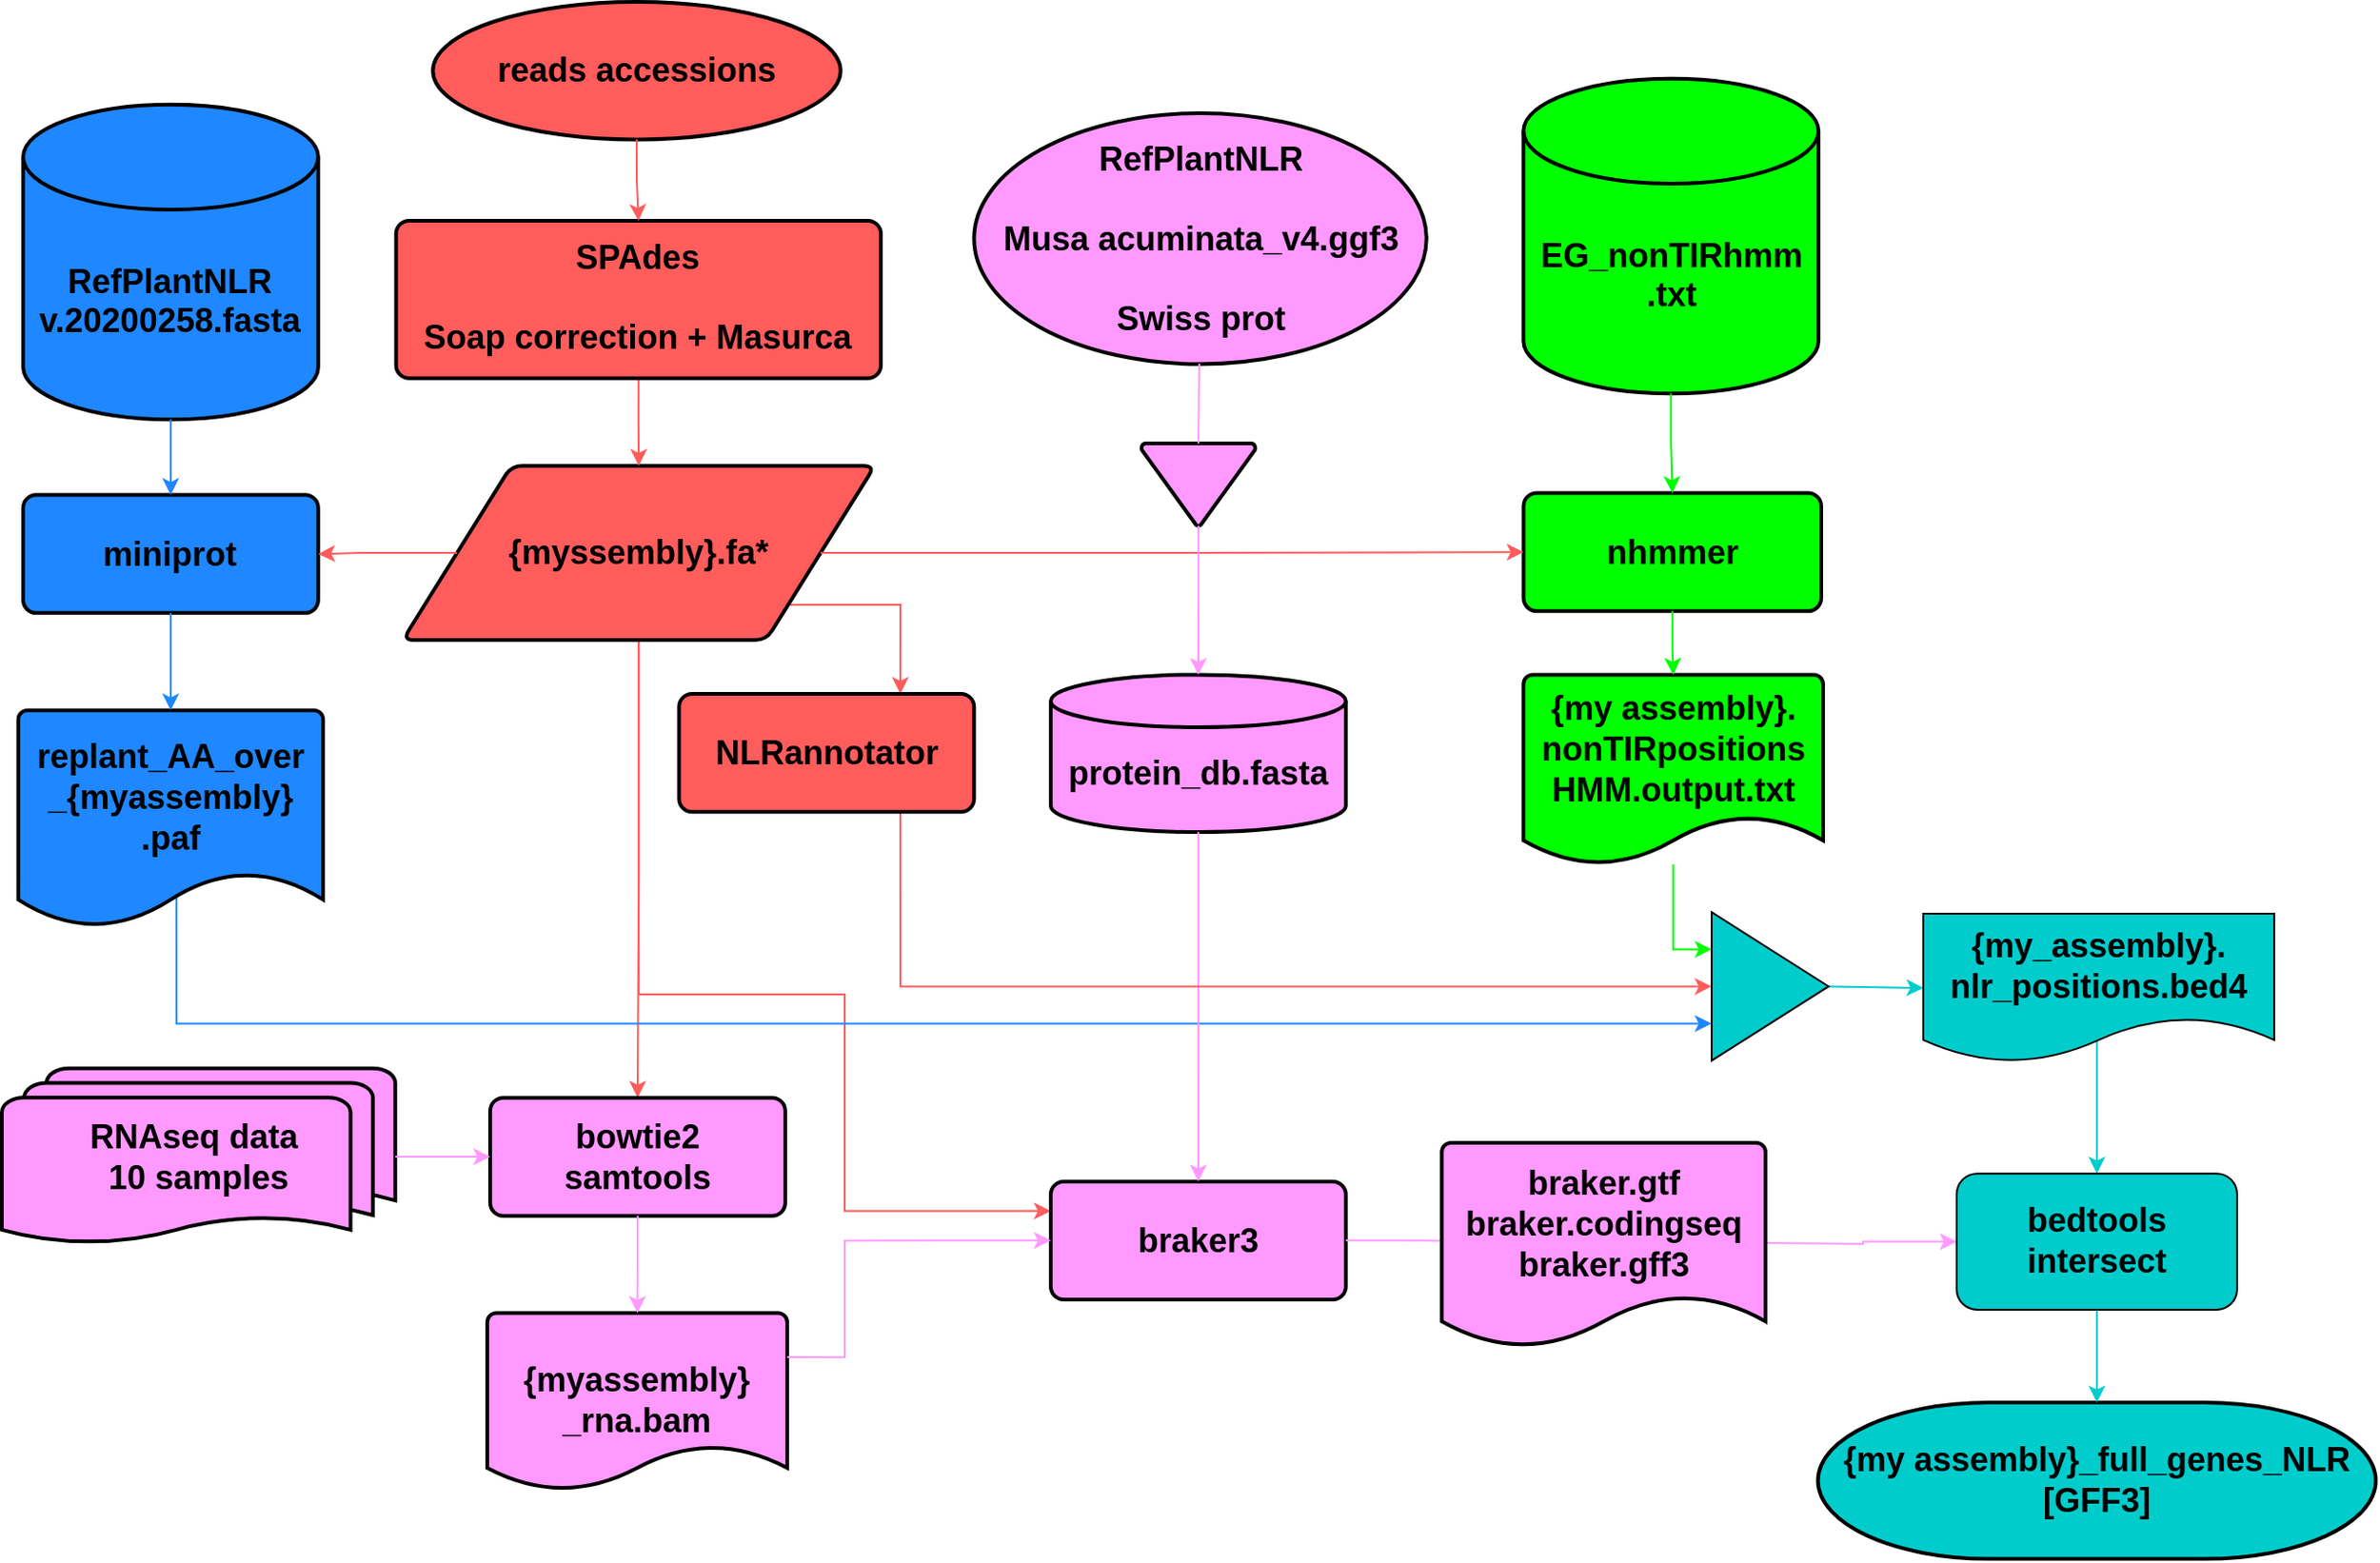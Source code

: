 <mxfile version="22.1.16" type="github" pages="3">
  <diagram id="C5RBs43oDa-KdzZeNtuy" name="Page-1">
    <mxGraphModel dx="1792" dy="987" grid="1" gridSize="10" guides="1" tooltips="1" connect="1" arrows="1" fold="1" page="1" pageScale="1" pageWidth="1600" pageHeight="900" math="0" shadow="0">
      <root>
        <mxCell id="WIyWlLk6GJQsqaUBKTNV-0" />
        <mxCell id="WIyWlLk6GJQsqaUBKTNV-1" parent="WIyWlLk6GJQsqaUBKTNV-0" />
        <mxCell id="pexJckNmtnRlqYXmihyy-0" style="edgeStyle=orthogonalEdgeStyle;rounded=0;orthogonalLoop=1;jettySize=auto;html=1;exitX=1;exitY=1;exitDx=0;exitDy=0;entryX=0.75;entryY=0;entryDx=0;entryDy=0;fillColor=#f8cecc;strokeColor=#FF5C5C;fontSize=18;" edge="1" parent="WIyWlLk6GJQsqaUBKTNV-1" source="aH96cFNIvQmzftlEokGr-0" target="6HVOZNu5PFNKldEQLi5U-0">
          <mxGeometry relative="1" as="geometry">
            <Array as="points">
              <mxPoint x="549" y="370" />
              <mxPoint x="610" y="370" />
            </Array>
          </mxGeometry>
        </mxCell>
        <mxCell id="LLJJB7jVsPxieE6pWURm-4" style="edgeStyle=orthogonalEdgeStyle;rounded=0;orthogonalLoop=1;jettySize=auto;html=1;exitX=0.5;exitY=1;exitDx=0;exitDy=0;strokeColor=#FF5C5C;fontSize=18;" edge="1" parent="WIyWlLk6GJQsqaUBKTNV-1" source="aH96cFNIvQmzftlEokGr-0" target="aH96cFNIvQmzftlEokGr-30">
          <mxGeometry relative="1" as="geometry" />
        </mxCell>
        <mxCell id="LLJJB7jVsPxieE6pWURm-5" style="edgeStyle=orthogonalEdgeStyle;rounded=0;orthogonalLoop=1;jettySize=auto;html=1;exitX=0.5;exitY=1;exitDx=0;exitDy=0;entryX=0;entryY=0.25;entryDx=0;entryDy=0;strokeColor=#FF5C5C;fontSize=18;" edge="1" parent="WIyWlLk6GJQsqaUBKTNV-1" source="aH96cFNIvQmzftlEokGr-0" target="aH96cFNIvQmzftlEokGr-46">
          <mxGeometry relative="1" as="geometry">
            <Array as="points">
              <mxPoint x="469" y="580" />
              <mxPoint x="580" y="580" />
              <mxPoint x="580" y="697" />
            </Array>
          </mxGeometry>
        </mxCell>
        <mxCell id="aH96cFNIvQmzftlEokGr-0" value="&lt;font style=&quot;font-size: 18px;&quot;&gt;&lt;b style=&quot;font-size: 18px;&quot;&gt;{myssembly}.fa*&lt;/b&gt;&lt;/font&gt;" style="shape=parallelogram;html=1;strokeWidth=2;perimeter=parallelogramPerimeter;whiteSpace=wrap;rounded=1;arcSize=12;size=0.23;strokeColor=#000000;fillColor=#FF5C5C;fontSize=18;" parent="WIyWlLk6GJQsqaUBKTNV-1" vertex="1">
          <mxGeometry x="341.95" y="295.11" width="254.28" height="93.89" as="geometry" />
        </mxCell>
        <mxCell id="LLJJB7jVsPxieE6pWURm-9" style="edgeStyle=orthogonalEdgeStyle;rounded=0;orthogonalLoop=1;jettySize=auto;html=1;entryX=0;entryY=0.25;entryDx=0;entryDy=0;strokeColor=#00FF00;fontSize=18;" edge="1" parent="WIyWlLk6GJQsqaUBKTNV-1" source="aH96cFNIvQmzftlEokGr-7" target="LLJJB7jVsPxieE6pWURm-7">
          <mxGeometry relative="1" as="geometry" />
        </mxCell>
        <mxCell id="aH96cFNIvQmzftlEokGr-7" value="&lt;font style=&quot;font-size: 18px;&quot;&gt;&lt;b style=&quot;font-size: 18px;&quot;&gt;{my assembly}.&lt;br style=&quot;font-size: 18px;&quot;&gt;nonTIRpositions&lt;br style=&quot;font-size: 18px;&quot;&gt;HMM.output.txt&lt;br style=&quot;font-size: 18px;&quot;&gt;&lt;br style=&quot;font-size: 18px;&quot;&gt;&lt;/b&gt;&lt;/font&gt;" style="strokeWidth=2;html=1;shape=mxgraph.flowchart.document2;whiteSpace=wrap;size=0.254;fillColor=#00FF00;fontSize=18;" parent="WIyWlLk6GJQsqaUBKTNV-1" vertex="1">
          <mxGeometry x="945.64" y="407.7" width="161.36" height="102.3" as="geometry" />
        </mxCell>
        <mxCell id="0Vc-DOtmJBYtcWFMjAWh-16" style="edgeStyle=orthogonalEdgeStyle;rounded=0;orthogonalLoop=1;jettySize=auto;html=1;strokeColor=#1F87FF;exitX=0.519;exitY=0.85;exitDx=0;exitDy=0;exitPerimeter=0;entryX=0;entryY=0.75;entryDx=0;entryDy=0;fontSize=18;" parent="WIyWlLk6GJQsqaUBKTNV-1" source="aH96cFNIvQmzftlEokGr-8" edge="1" target="LLJJB7jVsPxieE6pWURm-7">
          <mxGeometry relative="1" as="geometry">
            <mxPoint x="1010" y="600" as="targetPoint" />
            <mxPoint x="212.693" y="532.045" as="sourcePoint" />
            <Array as="points">
              <mxPoint x="220" y="596" />
            </Array>
          </mxGeometry>
        </mxCell>
        <mxCell id="aH96cFNIvQmzftlEokGr-8" value="&lt;font style=&quot;font-size: 18px;&quot;&gt;&lt;b style=&quot;font-size: 18px;&quot;&gt;replant_AA_over _{myassembly} .paf&lt;br style=&quot;font-size: 18px;&quot;&gt;&lt;br style=&quot;font-size: 18px;&quot;&gt;&lt;/b&gt;&lt;/font&gt;" style="strokeWidth=2;html=1;shape=mxgraph.flowchart.document2;whiteSpace=wrap;size=0.25;fillColor=#1F87FF;fontSize=18;" parent="WIyWlLk6GJQsqaUBKTNV-1" vertex="1">
          <mxGeometry x="134.838" y="426.879" width="164.219" height="116.667" as="geometry" />
        </mxCell>
        <mxCell id="aH96cFNIvQmzftlEokGr-9" value="&lt;font style=&quot;font-size: 18px;&quot;&gt;&lt;b style=&quot;font-size: 18px;&quot;&gt;&lt;br style=&quot;font-size: 18px;&quot;&gt;&lt;br style=&quot;font-size: 18px;&quot;&gt;RefPlantNLR&lt;br style=&quot;font-size: 18px;&quot;&gt;v.20200258.fasta&lt;/b&gt;&lt;/font&gt;" style="strokeWidth=2;html=1;shape=mxgraph.flowchart.database;whiteSpace=wrap;fillColor=#1F87FF;fontSize=18;" parent="WIyWlLk6GJQsqaUBKTNV-1" vertex="1">
          <mxGeometry x="137.487" y="100.394" width="158.922" height="169.697" as="geometry" />
        </mxCell>
        <mxCell id="aH96cFNIvQmzftlEokGr-12" value="&lt;font style=&quot;font-size: 18px;&quot;&gt;&lt;b style=&quot;font-size: 18px;&quot;&gt;&lt;br style=&quot;font-size: 18px;&quot;&gt;protein_db.fasta&lt;/b&gt;&lt;/font&gt;" style="strokeWidth=2;html=1;shape=mxgraph.flowchart.database;whiteSpace=wrap;fillColor=#FF99FF;fontSize=18;" parent="WIyWlLk6GJQsqaUBKTNV-1" vertex="1">
          <mxGeometry x="691.007" y="407.697" width="158.922" height="84.848" as="geometry" />
        </mxCell>
        <mxCell id="aH96cFNIvQmzftlEokGr-13" value="&lt;font style=&quot;font-size: 18px;&quot;&gt;&lt;b style=&quot;font-size: 18px;&quot;&gt;&lt;br style=&quot;font-size: 18px;&quot;&gt;&lt;br style=&quot;font-size: 18px;&quot;&gt;EG_nonTIRhmm .txt&lt;/b&gt;&lt;/font&gt;" style="strokeWidth=2;html=1;shape=mxgraph.flowchart.database;whiteSpace=wrap;fillColor=#00FF00;fontSize=18;" parent="WIyWlLk6GJQsqaUBKTNV-1" vertex="1">
          <mxGeometry x="945.639" y="86.394" width="158.922" height="169.697" as="geometry" />
        </mxCell>
        <mxCell id="aH96cFNIvQmzftlEokGr-15" value="&lt;font style=&quot;font-size: 18px;&quot;&gt;&lt;b style=&quot;font-size: 18px;&quot;&gt;miniprot&lt;/b&gt;&lt;/font&gt;" style="rounded=1;whiteSpace=wrap;html=1;absoluteArcSize=1;arcSize=14;strokeWidth=2;fillColor=#1F87FF;fontSize=18;" parent="WIyWlLk6GJQsqaUBKTNV-1" vertex="1">
          <mxGeometry x="137.487" y="310.779" width="158.922" height="63.636" as="geometry" />
        </mxCell>
        <mxCell id="aH96cFNIvQmzftlEokGr-22" style="edgeStyle=orthogonalEdgeStyle;rounded=0;orthogonalLoop=1;jettySize=auto;html=1;entryX=1;entryY=0.5;entryDx=0;entryDy=0;strokeColor=#FF5C5C;fontSize=18;" parent="WIyWlLk6GJQsqaUBKTNV-1" source="aH96cFNIvQmzftlEokGr-0" target="aH96cFNIvQmzftlEokGr-15" edge="1">
          <mxGeometry relative="1" as="geometry">
            <mxPoint x="258.193" y="342.597" as="targetPoint" />
          </mxGeometry>
        </mxCell>
        <mxCell id="aH96cFNIvQmzftlEokGr-24" style="edgeStyle=orthogonalEdgeStyle;rounded=0;orthogonalLoop=1;jettySize=auto;html=1;exitX=0.5;exitY=1;exitDx=0;exitDy=0;exitPerimeter=0;entryX=0.5;entryY=0;entryDx=0;entryDy=0;fillColor=#1F87FF;strokeColor=#1F87FF;fontSize=18;" parent="WIyWlLk6GJQsqaUBKTNV-1" source="aH96cFNIvQmzftlEokGr-9" target="aH96cFNIvQmzftlEokGr-15" edge="1">
          <mxGeometry relative="1" as="geometry" />
        </mxCell>
        <mxCell id="aH96cFNIvQmzftlEokGr-16" value="&lt;font style=&quot;font-size: 18px;&quot;&gt;&lt;b style=&quot;font-size: 18px;&quot;&gt;nhmmer&lt;/b&gt;&lt;/font&gt;" style="rounded=1;whiteSpace=wrap;html=1;absoluteArcSize=1;arcSize=14;strokeWidth=2;fillColor=#00FF00;fontSize=18;" parent="WIyWlLk6GJQsqaUBKTNV-1" vertex="1">
          <mxGeometry x="945.7" y="309.78" width="160.3" height="63.64" as="geometry" />
        </mxCell>
        <mxCell id="aH96cFNIvQmzftlEokGr-23" style="edgeStyle=orthogonalEdgeStyle;rounded=0;orthogonalLoop=1;jettySize=auto;html=1;entryX=0;entryY=0.5;entryDx=0;entryDy=0;strokeColor=#FF5C5C;fontSize=18;" parent="WIyWlLk6GJQsqaUBKTNV-1" source="aH96cFNIvQmzftlEokGr-0" target="aH96cFNIvQmzftlEokGr-16" edge="1">
          <mxGeometry relative="1" as="geometry" />
        </mxCell>
        <mxCell id="aH96cFNIvQmzftlEokGr-25" style="edgeStyle=orthogonalEdgeStyle;rounded=0;orthogonalLoop=1;jettySize=auto;html=1;exitX=0.5;exitY=1;exitDx=0;exitDy=0;exitPerimeter=0;entryX=0.5;entryY=0;entryDx=0;entryDy=0;fillColor=#00FF00;strokeColor=#00FF00;fontSize=18;" parent="WIyWlLk6GJQsqaUBKTNV-1" source="aH96cFNIvQmzftlEokGr-13" target="aH96cFNIvQmzftlEokGr-16" edge="1">
          <mxGeometry relative="1" as="geometry">
            <Array as="points">
              <mxPoint x="1025" y="283" />
            </Array>
          </mxGeometry>
        </mxCell>
        <mxCell id="aH96cFNIvQmzftlEokGr-20" value="&lt;font style=&quot;font-size: 18px;&quot;&gt;&lt;b style=&quot;font-size: 18px;&quot;&gt;RNAseq data&amp;nbsp;&lt;br style=&quot;font-size: 18px;&quot;&gt;10 samples&lt;/b&gt;&lt;br style=&quot;font-size: 18px;&quot;&gt;&lt;/font&gt;" style="strokeWidth=2;html=1;shape=mxgraph.flowchart.multi-document;whiteSpace=wrap;fillColor=#FF99FF;fontSize=18;" parent="WIyWlLk6GJQsqaUBKTNV-1" vertex="1">
          <mxGeometry x="126" y="619.818" width="211.896" height="95.455" as="geometry" />
        </mxCell>
        <mxCell id="aH96cFNIvQmzftlEokGr-26" style="edgeStyle=orthogonalEdgeStyle;rounded=0;orthogonalLoop=1;jettySize=auto;html=1;exitX=0.5;exitY=1;exitDx=0;exitDy=0;entryX=0.5;entryY=0;entryDx=0;entryDy=0;entryPerimeter=0;fillColor=#1F87FF;strokeColor=#1F87FF;fontSize=18;" parent="WIyWlLk6GJQsqaUBKTNV-1" source="aH96cFNIvQmzftlEokGr-15" target="aH96cFNIvQmzftlEokGr-8" edge="1">
          <mxGeometry relative="1" as="geometry" />
        </mxCell>
        <mxCell id="aH96cFNIvQmzftlEokGr-27" style="edgeStyle=orthogonalEdgeStyle;rounded=0;orthogonalLoop=1;jettySize=auto;html=1;entryX=0.5;entryY=0;entryDx=0;entryDy=0;entryPerimeter=0;fillColor=#00FF00;strokeColor=#00FF00;fontSize=18;" parent="WIyWlLk6GJQsqaUBKTNV-1" source="aH96cFNIvQmzftlEokGr-16" target="aH96cFNIvQmzftlEokGr-7" edge="1">
          <mxGeometry relative="1" as="geometry" />
        </mxCell>
        <mxCell id="aH96cFNIvQmzftlEokGr-30" value="&lt;font style=&quot;font-size: 18px;&quot;&gt;&lt;b style=&quot;font-size: 18px;&quot;&gt;bowtie2&lt;br style=&quot;font-size: 18px;&quot;&gt;samtools&lt;/b&gt;&lt;br style=&quot;font-size: 18px;&quot;&gt;&lt;/font&gt;" style="rounded=1;whiteSpace=wrap;html=1;absoluteArcSize=1;arcSize=14;strokeWidth=2;fillColor=#FF99FF;fontSize=18;" parent="WIyWlLk6GJQsqaUBKTNV-1" vertex="1">
          <mxGeometry x="389.039" y="635.727" width="158.922" height="63.636" as="geometry" />
        </mxCell>
        <mxCell id="aH96cFNIvQmzftlEokGr-32" style="edgeStyle=orthogonalEdgeStyle;rounded=0;orthogonalLoop=1;jettySize=auto;html=1;entryX=0;entryY=0.5;entryDx=0;entryDy=0;strokeColor=#FF99FF;fontSize=18;" parent="WIyWlLk6GJQsqaUBKTNV-1" source="aH96cFNIvQmzftlEokGr-20" target="aH96cFNIvQmzftlEokGr-30" edge="1">
          <mxGeometry relative="1" as="geometry" />
        </mxCell>
        <mxCell id="aH96cFNIvQmzftlEokGr-35" value="&lt;font style=&quot;font-size: 18px;&quot;&gt;&lt;b style=&quot;font-size: 18px;&quot;&gt;{myassembly}&lt;br style=&quot;font-size: 18px;&quot;&gt;_rna.bam&lt;/b&gt;&lt;/font&gt;" style="strokeWidth=2;html=1;shape=mxgraph.flowchart.document2;whiteSpace=wrap;size=0.25;fillColor=#FF99FF;fontSize=18;" parent="WIyWlLk6GJQsqaUBKTNV-1" vertex="1">
          <mxGeometry x="387.45" y="751.697" width="161.571" height="95.455" as="geometry" />
        </mxCell>
        <mxCell id="aH96cFNIvQmzftlEokGr-36" style="edgeStyle=orthogonalEdgeStyle;rounded=0;orthogonalLoop=1;jettySize=auto;html=1;strokeColor=#FF99FF;fontSize=18;" parent="WIyWlLk6GJQsqaUBKTNV-1" source="aH96cFNIvQmzftlEokGr-30" target="aH96cFNIvQmzftlEokGr-35" edge="1">
          <mxGeometry relative="1" as="geometry" />
        </mxCell>
        <mxCell id="aH96cFNIvQmzftlEokGr-40" value="" style="strokeWidth=2;html=1;shape=mxgraph.flowchart.merge_or_storage;whiteSpace=wrap;fillColor=#FF99FF;fontSize=18;" parent="WIyWlLk6GJQsqaUBKTNV-1" vertex="1">
          <mxGeometry x="739.803" y="282.961" width="61.45" height="44.545" as="geometry" />
        </mxCell>
        <mxCell id="aH96cFNIvQmzftlEokGr-41" style="edgeStyle=orthogonalEdgeStyle;rounded=0;orthogonalLoop=1;jettySize=auto;html=1;entryX=0.5;entryY=0;entryDx=0;entryDy=0;entryPerimeter=0;strokeColor=#FF99FF;fontSize=18;" parent="WIyWlLk6GJQsqaUBKTNV-1" source="aH96cFNIvQmzftlEokGr-40" edge="1">
          <mxGeometry relative="1" as="geometry">
            <mxPoint x="770.468" y="407.697" as="targetPoint" />
          </mxGeometry>
        </mxCell>
        <mxCell id="aH96cFNIvQmzftlEokGr-42" value="&lt;font style=&quot;font-size: 18px;&quot;&gt;&lt;b style=&quot;font-size: 18px;&quot;&gt;RefPlantNLR&lt;br style=&quot;font-size: 18px;&quot;&gt;&lt;br style=&quot;font-size: 18px;&quot;&gt;Musa acuminata_v4.ggf3&lt;br style=&quot;font-size: 18px;&quot;&gt;&lt;br style=&quot;font-size: 18px;&quot;&gt;&amp;nbsp;Swiss prot&amp;nbsp;&lt;/b&gt;&lt;br style=&quot;font-size: 18px;&quot;&gt;&lt;/font&gt;" style="strokeWidth=2;html=1;shape=mxgraph.flowchart.start_1;whiteSpace=wrap;fillColor=#FF99FF;fontSize=18;" parent="WIyWlLk6GJQsqaUBKTNV-1" vertex="1">
          <mxGeometry x="649.69" y="105" width="243.68" height="135.27" as="geometry" />
        </mxCell>
        <mxCell id="aH96cFNIvQmzftlEokGr-44" value="" style="endArrow=none;html=1;rounded=0;exitX=0.5;exitY=0;exitDx=0;exitDy=0;exitPerimeter=0;strokeColor=#FF99FF;fontSize=18;" parent="WIyWlLk6GJQsqaUBKTNV-1" source="aH96cFNIvQmzftlEokGr-40" edge="1">
          <mxGeometry width="50" height="50" relative="1" as="geometry">
            <mxPoint x="679.353" y="595.576" as="sourcePoint" />
            <mxPoint x="771" y="240" as="targetPoint" />
          </mxGeometry>
        </mxCell>
        <mxCell id="aH96cFNIvQmzftlEokGr-46" value="&lt;font style=&quot;font-size: 18px;&quot;&gt;&lt;b style=&quot;font-size: 18px;&quot;&gt;braker3&lt;/b&gt;&lt;br style=&quot;font-size: 18px;&quot;&gt;&lt;/font&gt;" style="rounded=1;whiteSpace=wrap;html=1;absoluteArcSize=1;arcSize=14;strokeWidth=2;fillColor=#FF99FF;fontSize=18;" parent="WIyWlLk6GJQsqaUBKTNV-1" vertex="1">
          <mxGeometry x="691.007" y="680.845" width="158.922" height="63.636" as="geometry" />
        </mxCell>
        <mxCell id="aH96cFNIvQmzftlEokGr-48" style="edgeStyle=orthogonalEdgeStyle;rounded=0;orthogonalLoop=1;jettySize=auto;html=1;entryX=0.5;entryY=0;entryDx=0;entryDy=0;strokeColor=#FF99FF;fontSize=18;" parent="WIyWlLk6GJQsqaUBKTNV-1" source="aH96cFNIvQmzftlEokGr-12" target="aH96cFNIvQmzftlEokGr-46" edge="1">
          <mxGeometry relative="1" as="geometry">
            <mxPoint x="781.528" y="776.788" as="targetPoint" />
          </mxGeometry>
        </mxCell>
        <mxCell id="0Vc-DOtmJBYtcWFMjAWh-18" style="edgeStyle=orthogonalEdgeStyle;rounded=0;orthogonalLoop=1;jettySize=auto;html=1;exitX=0.75;exitY=1;exitDx=0;exitDy=0;strokeColor=#FF5C5C;fillColor=#f8cecc;entryX=0;entryY=0.5;entryDx=0;entryDy=0;fontSize=18;" parent="WIyWlLk6GJQsqaUBKTNV-1" edge="1" target="LLJJB7jVsPxieE6pWURm-7" source="6HVOZNu5PFNKldEQLi5U-0">
          <mxGeometry relative="1" as="geometry">
            <mxPoint x="1000" y="576" as="targetPoint" />
            <mxPoint x="971.458" y="715.275" as="sourcePoint" />
            <Array as="points">
              <mxPoint x="610" y="576" />
            </Array>
          </mxGeometry>
        </mxCell>
        <mxCell id="0Vc-DOtmJBYtcWFMjAWh-20" style="edgeStyle=orthogonalEdgeStyle;rounded=0;orthogonalLoop=1;jettySize=auto;html=1;exitX=1;exitY=0.5;exitDx=0;exitDy=0;exitPerimeter=0;entryX=0;entryY=0.5;entryDx=0;entryDy=0;strokeColor=#FF99FF;fontSize=18;" parent="WIyWlLk6GJQsqaUBKTNV-1" edge="1" target="ZWSnWrN-NjPNMw9XhmmF-5">
          <mxGeometry relative="1" as="geometry">
            <mxPoint x="1077" y="714" as="sourcePoint" />
            <mxPoint x="1180" y="705" as="targetPoint" />
          </mxGeometry>
        </mxCell>
        <mxCell id="0Vc-DOtmJBYtcWFMjAWh-2" value="&lt;font style=&quot;font-size: 18px;&quot;&gt;&lt;b style=&quot;font-size: 18px;&quot;&gt;reads&amp;nbsp;&lt;/b&gt;&lt;/font&gt;&lt;font style=&quot;font-size: 18px;&quot;&gt;&lt;b style=&quot;font-size: 18px;&quot;&gt;accessions&lt;/b&gt;&lt;/font&gt;" style="strokeWidth=2;html=1;shape=mxgraph.flowchart.start_1;whiteSpace=wrap;fillColor=#FF5C5C;fontSize=18;" parent="WIyWlLk6GJQsqaUBKTNV-1" vertex="1">
          <mxGeometry x="358.175" y="45" width="219.62" height="74.242" as="geometry" />
        </mxCell>
        <mxCell id="aH96cFNIvQmzftlEokGr-47" style="edgeStyle=orthogonalEdgeStyle;rounded=0;orthogonalLoop=1;jettySize=auto;html=1;entryX=0;entryY=0.5;entryDx=0;entryDy=0;strokeColor=#FF99FF;fontSize=18;exitX=1;exitY=0.25;exitDx=0;exitDy=0;exitPerimeter=0;" parent="WIyWlLk6GJQsqaUBKTNV-1" source="aH96cFNIvQmzftlEokGr-35" target="aH96cFNIvQmzftlEokGr-46" edge="1">
          <mxGeometry relative="1" as="geometry">
            <Array as="points">
              <mxPoint x="580" y="776" />
              <mxPoint x="580" y="713" />
            </Array>
          </mxGeometry>
        </mxCell>
        <mxCell id="0Vc-DOtmJBYtcWFMjAWh-7" style="edgeStyle=orthogonalEdgeStyle;rounded=0;orthogonalLoop=1;jettySize=auto;html=1;exitX=0.5;exitY=1;exitDx=0;exitDy=0;entryX=0.5;entryY=0;entryDx=0;entryDy=0;strokeColor=#FF5C5C;fontSize=18;" parent="WIyWlLk6GJQsqaUBKTNV-1" source="0Vc-DOtmJBYtcWFMjAWh-5" target="aH96cFNIvQmzftlEokGr-0" edge="1">
          <mxGeometry relative="1" as="geometry" />
        </mxCell>
        <mxCell id="0Vc-DOtmJBYtcWFMjAWh-5" value="&lt;b style=&quot;border-color: var(--border-color); font-size: 18px;&quot;&gt;SPAdes&lt;br style=&quot;border-color: var(--border-color); font-size: 18px;&quot;&gt;&lt;br style=&quot;border-color: var(--border-color); font-size: 18px;&quot;&gt;Soap correction + Masurca&lt;/b&gt;" style="rounded=1;whiteSpace=wrap;html=1;absoluteArcSize=1;arcSize=14;strokeWidth=2;fillColor=#FF5C5C;fontSize=18;" parent="WIyWlLk6GJQsqaUBKTNV-1" vertex="1">
          <mxGeometry x="338.339" y="163.03" width="261.162" height="84.848" as="geometry" />
        </mxCell>
        <mxCell id="aH96cFNIvQmzftlEokGr-55" style="edgeStyle=orthogonalEdgeStyle;rounded=0;orthogonalLoop=1;jettySize=auto;html=1;entryX=0;entryY=0.5;entryDx=0;entryDy=0;entryPerimeter=0;strokeColor=#FF99FF;fontSize=18;" parent="WIyWlLk6GJQsqaUBKTNV-1" source="aH96cFNIvQmzftlEokGr-46" edge="1">
          <mxGeometry relative="1" as="geometry">
            <mxPoint x="911.64" y="713" as="targetPoint" />
          </mxGeometry>
        </mxCell>
        <mxCell id="0Vc-DOtmJBYtcWFMjAWh-6" style="edgeStyle=orthogonalEdgeStyle;rounded=0;orthogonalLoop=1;jettySize=auto;html=1;exitX=0.5;exitY=1;exitDx=0;exitDy=0;exitPerimeter=0;entryX=0.5;entryY=0;entryDx=0;entryDy=0;strokeColor=#FF5C5C;fontSize=18;" parent="WIyWlLk6GJQsqaUBKTNV-1" source="0Vc-DOtmJBYtcWFMjAWh-2" target="0Vc-DOtmJBYtcWFMjAWh-5" edge="1">
          <mxGeometry relative="1" as="geometry" />
        </mxCell>
        <mxCell id="0Vc-DOtmJBYtcWFMjAWh-17" value="" style="endArrow=classic;html=1;rounded=0;strokeColor=#00CCCC;exitX=1;exitY=0.5;exitDx=0;exitDy=0;entryX=0;entryY=0.5;entryDx=0;entryDy=0;fontSize=18;" parent="WIyWlLk6GJQsqaUBKTNV-1" edge="1" target="LLJJB7jVsPxieE6pWURm-10" source="LLJJB7jVsPxieE6pWURm-7">
          <mxGeometry width="50" height="50" relative="1" as="geometry">
            <mxPoint x="1201" y="607" as="sourcePoint" />
            <mxPoint x="1233" y="607" as="targetPoint" />
          </mxGeometry>
        </mxCell>
        <mxCell id="0Vc-DOtmJBYtcWFMjAWh-21" value="&lt;font style=&quot;font-size: 18px;&quot;&gt;&lt;b style=&quot;font-size: 18px;&quot;&gt;&lt;font style=&quot;font-size: 18px;&quot;&gt;{my assembly}_full_genes_NLR &lt;br&gt;[GFF3]&lt;/font&gt;&lt;/b&gt;&lt;/font&gt;" style="strokeWidth=2;html=1;shape=mxgraph.flowchart.terminator;whiteSpace=wrap;fillColor=#00CCCC;fontSize=18;" parent="WIyWlLk6GJQsqaUBKTNV-1" vertex="1">
          <mxGeometry x="1104.25" y="800" width="300.5" height="84.27" as="geometry" />
        </mxCell>
        <mxCell id="0Vc-DOtmJBYtcWFMjAWh-24" value="&lt;b style=&quot;border-color: var(--border-color); caret-color: rgb(0, 0, 0); color: rgb(0, 0, 0); font-family: Helvetica; font-size: 18px; font-style: normal; font-variant-caps: normal; letter-spacing: normal; text-align: center; text-indent: 0px; text-transform: none; word-spacing: 0px; -webkit-text-stroke-width: 0px; text-decoration: none;&quot;&gt;braker.gtf&lt;br style=&quot;border-color: var(--border-color); font-size: 18px;&quot;&gt;braker.codingseq&lt;br style=&quot;border-color: var(--border-color); font-size: 18px;&quot;&gt;braker.gff3&lt;br style=&quot;font-size: 18px;&quot;&gt;&lt;br style=&quot;font-size: 18px;&quot;&gt;&lt;/b&gt;" style="strokeWidth=2;html=1;shape=mxgraph.flowchart.document2;whiteSpace=wrap;size=0.25;fillColor=#FF99FF;fontSize=18;" parent="WIyWlLk6GJQsqaUBKTNV-1" vertex="1">
          <mxGeometry x="901.64" y="660" width="174.36" height="110" as="geometry" />
        </mxCell>
        <mxCell id="0Vc-DOtmJBYtcWFMjAWh-28" style="edgeStyle=orthogonalEdgeStyle;rounded=0;orthogonalLoop=1;jettySize=auto;html=1;entryX=0.5;entryY=0;entryDx=0;entryDy=0;entryPerimeter=0;strokeColor=#00CCCC;exitX=0.5;exitY=1;exitDx=0;exitDy=0;fontSize=18;" parent="WIyWlLk6GJQsqaUBKTNV-1" target="0Vc-DOtmJBYtcWFMjAWh-21" edge="1" source="ZWSnWrN-NjPNMw9XhmmF-5">
          <mxGeometry relative="1" as="geometry">
            <mxPoint x="1340" y="705" as="sourcePoint" />
          </mxGeometry>
        </mxCell>
        <mxCell id="6HVOZNu5PFNKldEQLi5U-0" value="&lt;font style=&quot;font-size: 18px;&quot;&gt;&lt;b style=&quot;font-size: 18px;&quot;&gt;NLRannotator&lt;/b&gt;&lt;/font&gt;" style="rounded=1;whiteSpace=wrap;html=1;absoluteArcSize=1;arcSize=14;strokeWidth=2;fillColor=#FF5C5C;fontSize=18;" parent="WIyWlLk6GJQsqaUBKTNV-1" vertex="1">
          <mxGeometry x="490.767" y="417.995" width="158.922" height="63.636" as="geometry" />
        </mxCell>
        <mxCell id="LLJJB7jVsPxieE6pWURm-7" value="" style="triangle;whiteSpace=wrap;html=1;fillColor=#00CCCC;fontSize=18;" vertex="1" parent="WIyWlLk6GJQsqaUBKTNV-1">
          <mxGeometry x="1047" y="535.73" width="63" height="80" as="geometry" />
        </mxCell>
        <mxCell id="ZWSnWrN-NjPNMw9XhmmF-7" style="edgeStyle=orthogonalEdgeStyle;rounded=0;orthogonalLoop=1;jettySize=auto;html=1;strokeColor=#00CCCC;" edge="1" parent="WIyWlLk6GJQsqaUBKTNV-1" target="ZWSnWrN-NjPNMw9XhmmF-5">
          <mxGeometry relative="1" as="geometry">
            <mxPoint x="1170" y="597" as="sourcePoint" />
          </mxGeometry>
        </mxCell>
        <mxCell id="LLJJB7jVsPxieE6pWURm-10" value="&lt;font style=&quot;font-size: 18px;&quot;&gt;&lt;b style=&quot;font-size: 18px;&quot;&gt;{my_assembly}. nlr_positions.bed4&lt;/b&gt;&lt;/font&gt;" style="shape=document;whiteSpace=wrap;html=1;boundedLbl=1;fillColor=#00CCCC;fontSize=18;" vertex="1" parent="WIyWlLk6GJQsqaUBKTNV-1">
          <mxGeometry x="1161" y="536.55" width="189" height="80" as="geometry" />
        </mxCell>
        <mxCell id="ZWSnWrN-NjPNMw9XhmmF-5" value="bedtools intersect" style="rounded=1;whiteSpace=wrap;html=1;fontSize=18;fontStyle=1;fillColor=#00CCCC;" vertex="1" parent="WIyWlLk6GJQsqaUBKTNV-1">
          <mxGeometry x="1179" y="676.62" width="151" height="73.38" as="geometry" />
        </mxCell>
      </root>
    </mxGraphModel>
  </diagram>
  <diagram id="2DSlXOZTvB8jvmLe6EHv" name="Page-2">
    <mxGraphModel dx="1792" dy="987" grid="1" gridSize="10" guides="1" tooltips="1" connect="1" arrows="1" fold="1" page="1" pageScale="1" pageWidth="1169" pageHeight="827" math="0" shadow="0">
      <root>
        <mxCell id="0" />
        <mxCell id="1" parent="0" />
        <mxCell id="r1d4AUylywAjm3JSy9IZ-1" value="&lt;font style=&quot;font-size: 18px;&quot;&gt;Orthofinder&lt;/font&gt;" style="rounded=1;whiteSpace=wrap;html=1;absoluteArcSize=1;arcSize=14;strokeWidth=2;" vertex="1" parent="1">
          <mxGeometry x="370" y="650" width="100" height="100" as="geometry" />
        </mxCell>
      </root>
    </mxGraphModel>
  </diagram>
  <diagram id="Xxulv9Cp_ksqqcYGgWwD" name="Page-3">
    <mxGraphModel dx="5376" dy="2960" grid="1" gridSize="10" guides="1" tooltips="1" connect="1" arrows="1" fold="1" page="1" pageScale="1" pageWidth="3300" pageHeight="4681" math="0" shadow="0">
      <root>
        <mxCell id="0" />
        <mxCell id="1" parent="0" />
        <mxCell id="irNIiB_9rzdto7ftRZfg-48" value="" style="group;fontSize=42;" vertex="1" connectable="0" parent="1">
          <mxGeometry x="750" y="1790" width="1980" height="1650" as="geometry" />
        </mxCell>
        <mxCell id="irNIiB_9rzdto7ftRZfg-4" value="&lt;font style=&quot;font-size: 18px;&quot;&gt;&lt;b style=&quot;font-size: 18px;&quot;&gt;{myssembly}.fa*&lt;/b&gt;&lt;/font&gt;" style="shape=parallelogram;html=1;strokeWidth=2;perimeter=parallelogramPerimeter;whiteSpace=wrap;rounded=1;arcSize=12;size=0.23;strokeColor=#000000;fillColor=#FF5C5C;fontSize=18;" vertex="1" parent="irNIiB_9rzdto7ftRZfg-48">
          <mxGeometry x="334.374" y="491.715" width="393.724" height="184.587" as="geometry" />
        </mxCell>
        <mxCell id="irNIiB_9rzdto7ftRZfg-6" value="&lt;font style=&quot;font-size: 18px;&quot;&gt;&lt;b style=&quot;font-size: 18px;&quot;&gt;{my assembly}.&lt;br style=&quot;font-size: 18px;&quot;&gt;nonTIRpositions&lt;br style=&quot;font-size: 18px;&quot;&gt;HMM.output.txt&lt;br style=&quot;font-size: 18px;&quot;&gt;&lt;br style=&quot;font-size: 18px;&quot;&gt;&lt;/b&gt;&lt;/font&gt;" style="strokeWidth=2;html=1;shape=mxgraph.flowchart.document2;whiteSpace=wrap;size=0.254;fillColor=#00FF00;fontSize=18;" vertex="1" parent="irNIiB_9rzdto7ftRZfg-48">
          <mxGeometry x="1269.12" y="713.066" width="249.848" height="201.121" as="geometry" />
        </mxCell>
        <mxCell id="irNIiB_9rzdto7ftRZfg-8" value="&lt;font style=&quot;font-size: 18px;&quot;&gt;&lt;b style=&quot;font-size: 18px;&quot;&gt;replant_AA_over _{myassembly} .paf&lt;br style=&quot;font-size: 18px;&quot;&gt;&lt;br style=&quot;font-size: 18px;&quot;&gt;&lt;/b&gt;&lt;/font&gt;" style="strokeWidth=2;html=1;shape=mxgraph.flowchart.document2;whiteSpace=wrap;size=0.25;fillColor=#1F87FF;fontSize=18;" vertex="1" parent="irNIiB_9rzdto7ftRZfg-48">
          <mxGeometry x="13.685" y="750.772" width="254.275" height="229.366" as="geometry" />
        </mxCell>
        <mxCell id="irNIiB_9rzdto7ftRZfg-9" value="&lt;font style=&quot;font-size: 18px;&quot;&gt;&lt;b style=&quot;font-size: 18px;&quot;&gt;&lt;br style=&quot;font-size: 18px;&quot;&gt;&lt;br style=&quot;font-size: 18px;&quot;&gt;RefPlantNLR&lt;br style=&quot;font-size: 18px;&quot;&gt;v.20200258.fasta&lt;/b&gt;&lt;/font&gt;" style="strokeWidth=2;html=1;shape=mxgraph.flowchart.database;whiteSpace=wrap;fillColor=#1F87FF;fontSize=18;" vertex="1" parent="irNIiB_9rzdto7ftRZfg-48">
          <mxGeometry x="17.786" y="108.904" width="246.073" height="333.623" as="geometry" />
        </mxCell>
        <mxCell id="irNIiB_9rzdto7ftRZfg-10" value="&lt;font style=&quot;font-size: 18px;&quot;&gt;&lt;b style=&quot;font-size: 18px;&quot;&gt;&lt;br style=&quot;font-size: 18px;&quot;&gt;protein_db.fasta&lt;/b&gt;&lt;/font&gt;" style="strokeWidth=2;html=1;shape=mxgraph.flowchart.database;whiteSpace=wrap;fillColor=#FF99FF;fontSize=18;" vertex="1" parent="irNIiB_9rzdto7ftRZfg-48">
          <mxGeometry x="874.85" y="713.06" width="246.073" height="166.812" as="geometry" />
        </mxCell>
        <mxCell id="irNIiB_9rzdto7ftRZfg-11" value="&lt;font style=&quot;font-size: 18px;&quot;&gt;&lt;b style=&quot;font-size: 18px;&quot;&gt;&lt;br style=&quot;font-size: 18px;&quot;&gt;&lt;br style=&quot;font-size: 18px;&quot;&gt;EG_nonTIRhmm .txt&lt;/b&gt;&lt;/font&gt;" style="strokeWidth=2;html=1;shape=mxgraph.flowchart.database;whiteSpace=wrap;fillColor=#00FF00;fontSize=18;" vertex="1" parent="irNIiB_9rzdto7ftRZfg-48">
          <mxGeometry x="1269.119" y="81.38" width="246.073" height="333.623" as="geometry" />
        </mxCell>
        <mxCell id="irNIiB_9rzdto7ftRZfg-12" value="&lt;font style=&quot;font-size: 18px;&quot;&gt;&lt;b style=&quot;font-size: 18px;&quot;&gt;miniprot&lt;/b&gt;&lt;/font&gt;" style="rounded=1;whiteSpace=wrap;html=1;absoluteArcSize=1;arcSize=14;strokeWidth=2;fillColor=#1F87FF;fontSize=18;" vertex="1" parent="irNIiB_9rzdto7ftRZfg-48">
          <mxGeometry x="17.786" y="522.52" width="246.073" height="125.109" as="geometry" />
        </mxCell>
        <mxCell id="irNIiB_9rzdto7ftRZfg-13" style="edgeStyle=orthogonalEdgeStyle;rounded=0;orthogonalLoop=1;jettySize=auto;html=1;entryX=1;entryY=0.5;entryDx=0;entryDy=0;strokeColor=#FF5C5C;fontSize=18;" edge="1" parent="irNIiB_9rzdto7ftRZfg-48" source="irNIiB_9rzdto7ftRZfg-4" target="irNIiB_9rzdto7ftRZfg-12">
          <mxGeometry relative="1" as="geometry">
            <mxPoint x="204.686" y="585.074" as="targetPoint" />
          </mxGeometry>
        </mxCell>
        <mxCell id="irNIiB_9rzdto7ftRZfg-14" style="edgeStyle=orthogonalEdgeStyle;rounded=0;orthogonalLoop=1;jettySize=auto;html=1;exitX=0.5;exitY=1;exitDx=0;exitDy=0;exitPerimeter=0;entryX=0.5;entryY=0;entryDx=0;entryDy=0;fillColor=#1F87FF;strokeColor=#1F87FF;fontSize=18;" edge="1" parent="irNIiB_9rzdto7ftRZfg-48" source="irNIiB_9rzdto7ftRZfg-9" target="irNIiB_9rzdto7ftRZfg-12">
          <mxGeometry relative="1" as="geometry" />
        </mxCell>
        <mxCell id="irNIiB_9rzdto7ftRZfg-15" value="&lt;font style=&quot;font-size: 18px;&quot;&gt;&lt;b style=&quot;font-size: 18px;&quot;&gt;nhmmer&lt;/b&gt;&lt;/font&gt;" style="rounded=1;whiteSpace=wrap;html=1;absoluteArcSize=1;arcSize=14;strokeWidth=2;fillColor=#00FF00;fontSize=18;" vertex="1" parent="irNIiB_9rzdto7ftRZfg-48">
          <mxGeometry x="1269.213" y="520.556" width="248.206" height="125.116" as="geometry" />
        </mxCell>
        <mxCell id="irNIiB_9rzdto7ftRZfg-16" style="edgeStyle=orthogonalEdgeStyle;rounded=0;orthogonalLoop=1;jettySize=auto;html=1;entryX=0;entryY=0.5;entryDx=0;entryDy=0;strokeColor=#FF5C5C;fontSize=18;" edge="1" parent="irNIiB_9rzdto7ftRZfg-48" source="irNIiB_9rzdto7ftRZfg-4" target="irNIiB_9rzdto7ftRZfg-15">
          <mxGeometry relative="1" as="geometry" />
        </mxCell>
        <mxCell id="irNIiB_9rzdto7ftRZfg-17" style="edgeStyle=orthogonalEdgeStyle;rounded=0;orthogonalLoop=1;jettySize=auto;html=1;exitX=0.5;exitY=1;exitDx=0;exitDy=0;exitPerimeter=0;entryX=0.5;entryY=0;entryDx=0;entryDy=0;fillColor=#00FF00;strokeColor=#00FF00;fontSize=18;" edge="1" parent="irNIiB_9rzdto7ftRZfg-48" source="irNIiB_9rzdto7ftRZfg-11" target="irNIiB_9rzdto7ftRZfg-15">
          <mxGeometry relative="1" as="geometry">
            <Array as="points">
              <mxPoint x="1392.0" y="467.907" />
            </Array>
          </mxGeometry>
        </mxCell>
        <mxCell id="irNIiB_9rzdto7ftRZfg-18" value="&lt;font style=&quot;font-size: 18px;&quot;&gt;&lt;b style=&quot;font-size: 18px;&quot;&gt;RNAseq data&amp;nbsp;&lt;br style=&quot;font-size: 18px;&quot;&gt;10 samples&lt;/b&gt;&lt;br style=&quot;font-size: 18px;&quot;&gt;&lt;/font&gt;" style="strokeWidth=2;html=1;shape=mxgraph.flowchart.multi-document;whiteSpace=wrap;fillColor=#FF99FF;fontSize=18;" vertex="1" parent="irNIiB_9rzdto7ftRZfg-48">
          <mxGeometry y="1130.089" width="328.097" height="187.663" as="geometry" />
        </mxCell>
        <mxCell id="irNIiB_9rzdto7ftRZfg-19" style="edgeStyle=orthogonalEdgeStyle;rounded=0;orthogonalLoop=1;jettySize=auto;html=1;exitX=0.5;exitY=1;exitDx=0;exitDy=0;entryX=0.5;entryY=0;entryDx=0;entryDy=0;entryPerimeter=0;fillColor=#1F87FF;strokeColor=#1F87FF;fontSize=18;" edge="1" parent="irNIiB_9rzdto7ftRZfg-48" source="irNIiB_9rzdto7ftRZfg-12" target="irNIiB_9rzdto7ftRZfg-8">
          <mxGeometry relative="1" as="geometry" />
        </mxCell>
        <mxCell id="irNIiB_9rzdto7ftRZfg-20" style="edgeStyle=orthogonalEdgeStyle;rounded=0;orthogonalLoop=1;jettySize=auto;html=1;entryX=0.5;entryY=0;entryDx=0;entryDy=0;entryPerimeter=0;fillColor=#00FF00;strokeColor=#00FF00;fontSize=18;" edge="1" parent="irNIiB_9rzdto7ftRZfg-48" source="irNIiB_9rzdto7ftRZfg-15" target="irNIiB_9rzdto7ftRZfg-6">
          <mxGeometry relative="1" as="geometry" />
        </mxCell>
        <mxCell id="irNIiB_9rzdto7ftRZfg-21" value="&lt;font style=&quot;font-size: 18px;&quot;&gt;&lt;b style=&quot;font-size: 18px;&quot;&gt;bowtie2&lt;br style=&quot;font-size: 18px;&quot;&gt;samtools&lt;/b&gt;&lt;br style=&quot;font-size: 18px;&quot;&gt;&lt;/font&gt;" style="rounded=1;whiteSpace=wrap;html=1;absoluteArcSize=1;arcSize=14;strokeWidth=2;fillColor=#FF99FF;fontSize=18;" vertex="1" parent="irNIiB_9rzdto7ftRZfg-48">
          <mxGeometry x="407.286" y="1161.366" width="246.073" height="125.109" as="geometry" />
        </mxCell>
        <mxCell id="irNIiB_9rzdto7ftRZfg-2" style="edgeStyle=orthogonalEdgeStyle;rounded=0;orthogonalLoop=1;jettySize=auto;html=1;exitX=0.5;exitY=1;exitDx=0;exitDy=0;strokeColor=#FF5C5C;fontSize=18;" edge="1" parent="irNIiB_9rzdto7ftRZfg-48" source="irNIiB_9rzdto7ftRZfg-4" target="irNIiB_9rzdto7ftRZfg-21">
          <mxGeometry relative="1" as="geometry" />
        </mxCell>
        <mxCell id="irNIiB_9rzdto7ftRZfg-22" style="edgeStyle=orthogonalEdgeStyle;rounded=0;orthogonalLoop=1;jettySize=auto;html=1;entryX=0;entryY=0.5;entryDx=0;entryDy=0;strokeColor=#FF99FF;fontSize=18;" edge="1" parent="irNIiB_9rzdto7ftRZfg-48" source="irNIiB_9rzdto7ftRZfg-18" target="irNIiB_9rzdto7ftRZfg-21">
          <mxGeometry relative="1" as="geometry" />
        </mxCell>
        <mxCell id="irNIiB_9rzdto7ftRZfg-23" value="&lt;font style=&quot;font-size: 18px;&quot;&gt;&lt;b style=&quot;font-size: 18px;&quot;&gt;{myassembly}&lt;br style=&quot;font-size: 18px;&quot;&gt;_rna.bam&lt;/b&gt;&lt;/font&gt;" style="strokeWidth=2;html=1;shape=mxgraph.flowchart.document2;whiteSpace=wrap;size=0.25;fillColor=#FF99FF;fontSize=18;" vertex="1" parent="irNIiB_9rzdto7ftRZfg-48">
          <mxGeometry x="404.826" y="1389.362" width="250.174" height="187.663" as="geometry" />
        </mxCell>
        <mxCell id="irNIiB_9rzdto7ftRZfg-24" style="edgeStyle=orthogonalEdgeStyle;rounded=0;orthogonalLoop=1;jettySize=auto;html=1;strokeColor=#FF99FF;fontSize=18;" edge="1" parent="irNIiB_9rzdto7ftRZfg-48" source="irNIiB_9rzdto7ftRZfg-21" target="irNIiB_9rzdto7ftRZfg-23">
          <mxGeometry relative="1" as="geometry" />
        </mxCell>
        <mxCell id="irNIiB_9rzdto7ftRZfg-25" value="" style="strokeWidth=2;html=1;shape=mxgraph.flowchart.merge_or_storage;whiteSpace=wrap;fillColor=#FF99FF;fontSize=18;" vertex="1" parent="irNIiB_9rzdto7ftRZfg-48">
          <mxGeometry x="950.405" y="467.829" width="95.148" height="87.576" as="geometry" />
        </mxCell>
        <mxCell id="irNIiB_9rzdto7ftRZfg-26" style="edgeStyle=orthogonalEdgeStyle;rounded=0;orthogonalLoop=1;jettySize=auto;html=1;entryX=0.5;entryY=0;entryDx=0;entryDy=0;entryPerimeter=0;strokeColor=#FF99FF;fontSize=18;" edge="1" parent="irNIiB_9rzdto7ftRZfg-48" source="irNIiB_9rzdto7ftRZfg-25">
          <mxGeometry relative="1" as="geometry">
            <mxPoint x="997.887" y="713.06" as="targetPoint" />
          </mxGeometry>
        </mxCell>
        <mxCell id="irNIiB_9rzdto7ftRZfg-27" value="&lt;font style=&quot;font-size: 18px;&quot;&gt;&lt;b style=&quot;font-size: 18px;&quot;&gt;RefPlantNLR&lt;br style=&quot;font-size: 18px;&quot;&gt;&lt;br style=&quot;font-size: 18px;&quot;&gt;Musa acuminata_v4.ggf3&lt;br style=&quot;font-size: 18px;&quot;&gt;&lt;br style=&quot;font-size: 18px;&quot;&gt;&amp;nbsp;Swiss prot&amp;nbsp;&lt;/b&gt;&lt;br style=&quot;font-size: 18px;&quot;&gt;&lt;/font&gt;" style="strokeWidth=2;html=1;shape=mxgraph.flowchart.start_1;whiteSpace=wrap;fillColor=#FF99FF;fontSize=18;" vertex="1" parent="irNIiB_9rzdto7ftRZfg-48">
          <mxGeometry x="810.875" y="117.96" width="377.311" height="265.94" as="geometry" />
        </mxCell>
        <mxCell id="irNIiB_9rzdto7ftRZfg-28" value="" style="endArrow=none;html=1;rounded=0;exitX=0.5;exitY=0;exitDx=0;exitDy=0;exitPerimeter=0;strokeColor=#FF99FF;fontSize=18;" edge="1" parent="irNIiB_9rzdto7ftRZfg-48" source="irNIiB_9rzdto7ftRZfg-25">
          <mxGeometry width="50" height="50" relative="1" as="geometry">
            <mxPoint x="856.805" y="1082.429" as="sourcePoint" />
            <mxPoint x="998.71" y="383.369" as="targetPoint" />
          </mxGeometry>
        </mxCell>
        <mxCell id="irNIiB_9rzdto7ftRZfg-29" value="&lt;font style=&quot;font-size: 18px;&quot;&gt;&lt;b style=&quot;font-size: 18px;&quot;&gt;braker3&lt;/b&gt;&lt;br style=&quot;font-size: 18px;&quot;&gt;&lt;/font&gt;" style="rounded=1;whiteSpace=wrap;html=1;absoluteArcSize=1;arcSize=14;strokeWidth=2;fillColor=#FF99FF;fontSize=18;" vertex="1" parent="irNIiB_9rzdto7ftRZfg-48">
          <mxGeometry x="874.85" y="1250.069" width="246.073" height="125.109" as="geometry" />
        </mxCell>
        <mxCell id="irNIiB_9rzdto7ftRZfg-30" style="edgeStyle=orthogonalEdgeStyle;rounded=0;orthogonalLoop=1;jettySize=auto;html=1;entryX=0.5;entryY=0;entryDx=0;entryDy=0;strokeColor=#FF99FF;fontSize=18;" edge="1" parent="irNIiB_9rzdto7ftRZfg-48" source="irNIiB_9rzdto7ftRZfg-10" target="irNIiB_9rzdto7ftRZfg-29">
          <mxGeometry relative="1" as="geometry">
            <mxPoint x="1015.011" y="1438.691" as="targetPoint" />
          </mxGeometry>
        </mxCell>
        <mxCell id="irNIiB_9rzdto7ftRZfg-32" style="edgeStyle=orthogonalEdgeStyle;rounded=0;orthogonalLoop=1;jettySize=auto;html=1;exitX=1;exitY=0.5;exitDx=0;exitDy=0;exitPerimeter=0;entryX=0;entryY=0.5;entryDx=0;entryDy=0;strokeColor=#FF99FF;fontSize=18;" edge="1" parent="irNIiB_9rzdto7ftRZfg-48" target="irNIiB_9rzdto7ftRZfg-47">
          <mxGeometry relative="1" as="geometry">
            <mxPoint x="1472.516" y="1315.25" as="sourcePoint" />
            <mxPoint x="1632.0" y="1297.556" as="targetPoint" />
          </mxGeometry>
        </mxCell>
        <mxCell id="irNIiB_9rzdto7ftRZfg-33" value="&lt;font style=&quot;font-size: 18px;&quot;&gt;&lt;b style=&quot;font-size: 18px;&quot;&gt;reads&amp;nbsp;&lt;/b&gt;&lt;/font&gt;&lt;font style=&quot;font-size: 18px;&quot;&gt;&lt;b style=&quot;font-size: 18px;&quot;&gt;accessions&lt;/b&gt;&lt;/font&gt;" style="strokeWidth=2;html=1;shape=mxgraph.flowchart.start_1;whiteSpace=wrap;fillColor=#FF5C5C;fontSize=18;" vertex="1" parent="irNIiB_9rzdto7ftRZfg-48">
          <mxGeometry x="359.496" width="340.056" height="145.96" as="geometry" />
        </mxCell>
        <mxCell id="irNIiB_9rzdto7ftRZfg-34" style="edgeStyle=orthogonalEdgeStyle;rounded=0;orthogonalLoop=1;jettySize=auto;html=1;entryX=0;entryY=0.5;entryDx=0;entryDy=0;strokeColor=#FF99FF;fontSize=18;exitX=1;exitY=0.25;exitDx=0;exitDy=0;exitPerimeter=0;" edge="1" parent="irNIiB_9rzdto7ftRZfg-48" source="irNIiB_9rzdto7ftRZfg-23" target="irNIiB_9rzdto7ftRZfg-29">
          <mxGeometry relative="1" as="geometry">
            <Array as="points">
              <mxPoint x="702.968" y="1437.142" />
              <mxPoint x="702.968" y="1313.284" />
            </Array>
          </mxGeometry>
        </mxCell>
        <mxCell id="irNIiB_9rzdto7ftRZfg-35" style="edgeStyle=orthogonalEdgeStyle;rounded=0;orthogonalLoop=1;jettySize=auto;html=1;exitX=0.5;exitY=1;exitDx=0;exitDy=0;entryX=0.5;entryY=0;entryDx=0;entryDy=0;strokeColor=#FF5C5C;fontSize=18;" edge="1" parent="irNIiB_9rzdto7ftRZfg-48" source="irNIiB_9rzdto7ftRZfg-36" target="irNIiB_9rzdto7ftRZfg-4">
          <mxGeometry relative="1" as="geometry" />
        </mxCell>
        <mxCell id="irNIiB_9rzdto7ftRZfg-36" value="&lt;b style=&quot;border-color: var(--border-color); font-size: 18px;&quot;&gt;SPAdes&lt;br style=&quot;border-color: var(--border-color); font-size: 18px;&quot;&gt;&lt;br style=&quot;border-color: var(--border-color); font-size: 18px;&quot;&gt;Soap correction + Masurca&lt;/b&gt;" style="rounded=1;whiteSpace=wrap;html=1;absoluteArcSize=1;arcSize=14;strokeWidth=2;fillColor=#FF5C5C;fontSize=18;" vertex="1" parent="irNIiB_9rzdto7ftRZfg-48">
          <mxGeometry x="328.783" y="232.047" width="404.379" height="166.812" as="geometry" />
        </mxCell>
        <mxCell id="irNIiB_9rzdto7ftRZfg-37" style="edgeStyle=orthogonalEdgeStyle;rounded=0;orthogonalLoop=1;jettySize=auto;html=1;entryX=0;entryY=0.5;entryDx=0;entryDy=0;entryPerimeter=0;strokeColor=#FF99FF;fontSize=18;" edge="1" parent="irNIiB_9rzdto7ftRZfg-48" source="irNIiB_9rzdto7ftRZfg-29">
          <mxGeometry relative="1" as="geometry">
            <mxPoint x="1216.475" y="1313.284" as="targetPoint" />
          </mxGeometry>
        </mxCell>
        <mxCell id="irNIiB_9rzdto7ftRZfg-38" style="edgeStyle=orthogonalEdgeStyle;rounded=0;orthogonalLoop=1;jettySize=auto;html=1;exitX=0.5;exitY=1;exitDx=0;exitDy=0;exitPerimeter=0;entryX=0.5;entryY=0;entryDx=0;entryDy=0;strokeColor=#FF5C5C;fontSize=18;" edge="1" parent="irNIiB_9rzdto7ftRZfg-48" source="irNIiB_9rzdto7ftRZfg-33" target="irNIiB_9rzdto7ftRZfg-36">
          <mxGeometry relative="1" as="geometry" />
        </mxCell>
        <mxCell id="irNIiB_9rzdto7ftRZfg-40" value="&lt;font style=&quot;font-size: 18px;&quot;&gt;&lt;b style=&quot;font-size: 18px;&quot;&gt;&lt;font style=&quot;font-size: 18px;&quot;&gt;{my assembly}_full_genes_NLR &lt;br&gt;[GFF3]&lt;/font&gt;&lt;/b&gt;&lt;/font&gt;" style="strokeWidth=2;html=1;shape=mxgraph.flowchart.terminator;whiteSpace=wrap;fillColor=#00CCCC;fontSize=18;" vertex="1" parent="irNIiB_9rzdto7ftRZfg-48">
          <mxGeometry x="1514.71" y="1484.326" width="465.29" height="165.674" as="geometry" />
        </mxCell>
        <mxCell id="irNIiB_9rzdto7ftRZfg-41" value="&lt;b style=&quot;border-color: var(--border-color); caret-color: rgb(0, 0, 0); color: rgb(0, 0, 0); font-family: Helvetica; font-size: 18px; font-style: normal; font-variant-caps: normal; letter-spacing: normal; text-align: center; text-indent: 0px; text-transform: none; word-spacing: 0px; -webkit-text-stroke-width: 0px; text-decoration: none;&quot;&gt;braker.gtf&lt;br style=&quot;border-color: var(--border-color); font-size: 18px;&quot;&gt;braker.codingseq&lt;br style=&quot;border-color: var(--border-color); font-size: 18px;&quot;&gt;braker.gff3&lt;br style=&quot;font-size: 18px;&quot;&gt;&lt;br style=&quot;font-size: 18px;&quot;&gt;&lt;/b&gt;" style="strokeWidth=2;html=1;shape=mxgraph.flowchart.document2;whiteSpace=wrap;size=0.25;fillColor=#FF99FF;fontSize=18;" vertex="1" parent="irNIiB_9rzdto7ftRZfg-48">
          <mxGeometry x="1200.991" y="1209.086" width="269.977" height="216.259" as="geometry" />
        </mxCell>
        <mxCell id="irNIiB_9rzdto7ftRZfg-42" style="edgeStyle=orthogonalEdgeStyle;rounded=0;orthogonalLoop=1;jettySize=auto;html=1;entryX=0.5;entryY=0;entryDx=0;entryDy=0;entryPerimeter=0;strokeColor=#00CCCC;exitX=0.5;exitY=1;exitDx=0;exitDy=0;fontSize=18;" edge="1" parent="irNIiB_9rzdto7ftRZfg-48" source="irNIiB_9rzdto7ftRZfg-47" target="irNIiB_9rzdto7ftRZfg-40">
          <mxGeometry relative="1" as="geometry">
            <mxPoint x="1879.742" y="1297.556" as="sourcePoint" />
          </mxGeometry>
        </mxCell>
        <mxCell id="irNIiB_9rzdto7ftRZfg-43" value="&lt;font style=&quot;font-size: 18px;&quot;&gt;&lt;b style=&quot;font-size: 18px;&quot;&gt;NLRannotator&lt;/b&gt;&lt;/font&gt;" style="rounded=1;whiteSpace=wrap;html=1;absoluteArcSize=1;arcSize=14;strokeWidth=2;fillColor=#FF5C5C;fontSize=18;" vertex="1" parent="irNIiB_9rzdto7ftRZfg-48">
          <mxGeometry x="564.801" y="733.307" width="246.073" height="125.109" as="geometry" />
        </mxCell>
        <mxCell id="irNIiB_9rzdto7ftRZfg-3" style="edgeStyle=orthogonalEdgeStyle;rounded=0;orthogonalLoop=1;jettySize=auto;html=1;exitX=0.5;exitY=1;exitDx=0;exitDy=0;entryX=0;entryY=0.25;entryDx=0;entryDy=0;strokeColor=#FF5C5C;fontSize=18;" edge="1" parent="irNIiB_9rzdto7ftRZfg-48" source="irNIiB_9rzdto7ftRZfg-4" target="irNIiB_9rzdto7ftRZfg-29">
          <mxGeometry relative="1" as="geometry">
            <Array as="points">
              <mxPoint x="531.097" y="1051.807" />
              <mxPoint x="702.968" y="1051.807" />
              <mxPoint x="702.968" y="1281.828" />
            </Array>
          </mxGeometry>
        </mxCell>
        <mxCell id="irNIiB_9rzdto7ftRZfg-44" value="" style="triangle;whiteSpace=wrap;html=1;fillColor=#00CCCC;fontSize=18;" vertex="1" parent="irNIiB_9rzdto7ftRZfg-48">
          <mxGeometry x="1426.065" y="964.772" width="97.548" height="157.28" as="geometry" />
        </mxCell>
        <mxCell id="irNIiB_9rzdto7ftRZfg-1" style="edgeStyle=orthogonalEdgeStyle;rounded=0;orthogonalLoop=1;jettySize=auto;html=1;exitX=1;exitY=1;exitDx=0;exitDy=0;entryX=0.75;entryY=0;entryDx=0;entryDy=0;fillColor=#f8cecc;strokeColor=#FF5C5C;fontSize=18;" edge="1" parent="irNIiB_9rzdto7ftRZfg-48" source="irNIiB_9rzdto7ftRZfg-4" target="irNIiB_9rzdto7ftRZfg-43">
          <mxGeometry relative="1" as="geometry">
            <Array as="points">
              <mxPoint x="654.968" y="638.948" />
              <mxPoint x="749.419" y="638.948" />
            </Array>
          </mxGeometry>
        </mxCell>
        <mxCell id="irNIiB_9rzdto7ftRZfg-45" style="edgeStyle=orthogonalEdgeStyle;rounded=0;orthogonalLoop=1;jettySize=auto;html=1;strokeColor=#00CCCC;" edge="1" parent="irNIiB_9rzdto7ftRZfg-48" target="irNIiB_9rzdto7ftRZfg-47">
          <mxGeometry relative="1" as="geometry">
            <mxPoint x="1616.516" y="1085.229" as="sourcePoint" />
          </mxGeometry>
        </mxCell>
        <mxCell id="irNIiB_9rzdto7ftRZfg-46" value="&lt;font style=&quot;font-size: 18px;&quot;&gt;&lt;b style=&quot;font-size: 18px;&quot;&gt;{my_assembly}. nlr_positions.bed4&lt;/b&gt;&lt;/font&gt;" style="shape=document;whiteSpace=wrap;html=1;boundedLbl=1;fillColor=#00CCCC;fontSize=18;" vertex="1" parent="irNIiB_9rzdto7ftRZfg-48">
          <mxGeometry x="1602.581" y="966.384" width="292.645" height="157.28" as="geometry" />
        </mxCell>
        <mxCell id="irNIiB_9rzdto7ftRZfg-47" value="bedtools intersect" style="rounded=1;whiteSpace=wrap;html=1;fontSize=18;fontStyle=1;fillColor=#00CCCC;" vertex="1" parent="irNIiB_9rzdto7ftRZfg-48">
          <mxGeometry x="1630.452" y="1241.761" width="233.806" height="144.265" as="geometry" />
        </mxCell>
        <mxCell id="irNIiB_9rzdto7ftRZfg-5" style="edgeStyle=orthogonalEdgeStyle;rounded=0;orthogonalLoop=1;jettySize=auto;html=1;entryX=0;entryY=0.25;entryDx=0;entryDy=0;strokeColor=#00FF00;fontSize=18;" edge="1" parent="irNIiB_9rzdto7ftRZfg-48" source="irNIiB_9rzdto7ftRZfg-6" target="irNIiB_9rzdto7ftRZfg-44">
          <mxGeometry relative="1" as="geometry" />
        </mxCell>
        <mxCell id="irNIiB_9rzdto7ftRZfg-7" style="edgeStyle=orthogonalEdgeStyle;rounded=0;orthogonalLoop=1;jettySize=auto;html=1;strokeColor=#1F87FF;exitX=0.519;exitY=0.85;exitDx=0;exitDy=0;exitPerimeter=0;entryX=0;entryY=0.75;entryDx=0;entryDy=0;fontSize=18;" edge="1" parent="irNIiB_9rzdto7ftRZfg-48" source="irNIiB_9rzdto7ftRZfg-8" target="irNIiB_9rzdto7ftRZfg-44">
          <mxGeometry relative="1" as="geometry">
            <mxPoint x="1368.774" y="1091.127" as="targetPoint" />
            <mxPoint x="134.234" y="957.529" as="sourcePoint" />
            <Array as="points">
              <mxPoint x="145.548" y="1083.263" />
            </Array>
          </mxGeometry>
        </mxCell>
        <mxCell id="irNIiB_9rzdto7ftRZfg-31" style="edgeStyle=orthogonalEdgeStyle;rounded=0;orthogonalLoop=1;jettySize=auto;html=1;exitX=0.75;exitY=1;exitDx=0;exitDy=0;strokeColor=#FF5C5C;fillColor=#f8cecc;entryX=0;entryY=0.5;entryDx=0;entryDy=0;fontSize=18;" edge="1" parent="irNIiB_9rzdto7ftRZfg-48" source="irNIiB_9rzdto7ftRZfg-43" target="irNIiB_9rzdto7ftRZfg-44">
          <mxGeometry relative="1" as="geometry">
            <mxPoint x="1353.29" y="1043.943" as="targetPoint" />
            <mxPoint x="1309.097" y="1317.758" as="sourcePoint" />
            <Array as="points">
              <mxPoint x="749.419" y="1043.943" />
            </Array>
          </mxGeometry>
        </mxCell>
        <mxCell id="irNIiB_9rzdto7ftRZfg-39" value="" style="endArrow=classic;html=1;rounded=0;strokeColor=#00CCCC;exitX=1;exitY=0.5;exitDx=0;exitDy=0;entryX=0;entryY=0.5;entryDx=0;entryDy=0;fontSize=18;" edge="1" parent="irNIiB_9rzdto7ftRZfg-48" source="irNIiB_9rzdto7ftRZfg-44" target="irNIiB_9rzdto7ftRZfg-46">
          <mxGeometry width="50" height="50" relative="1" as="geometry">
            <mxPoint x="1664.516" y="1104.889" as="sourcePoint" />
            <mxPoint x="1714.065" y="1104.889" as="targetPoint" />
          </mxGeometry>
        </mxCell>
      </root>
    </mxGraphModel>
  </diagram>
</mxfile>
